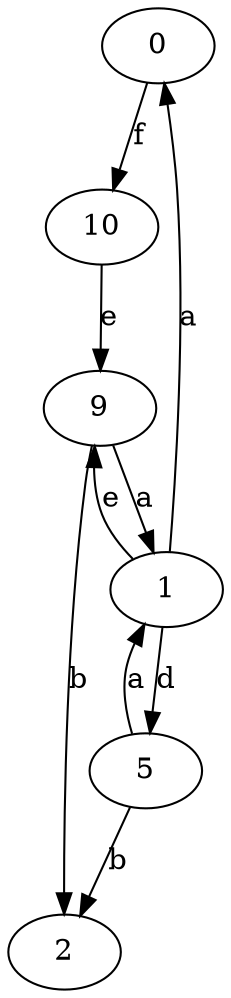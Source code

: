 strict digraph  {
0;
1;
2;
5;
9;
10;
0 -> 10  [label=f];
1 -> 0  [label=a];
1 -> 5  [label=d];
1 -> 9  [label=e];
5 -> 1  [label=a];
5 -> 2  [label=b];
9 -> 1  [label=a];
9 -> 2  [label=b];
10 -> 9  [label=e];
}
